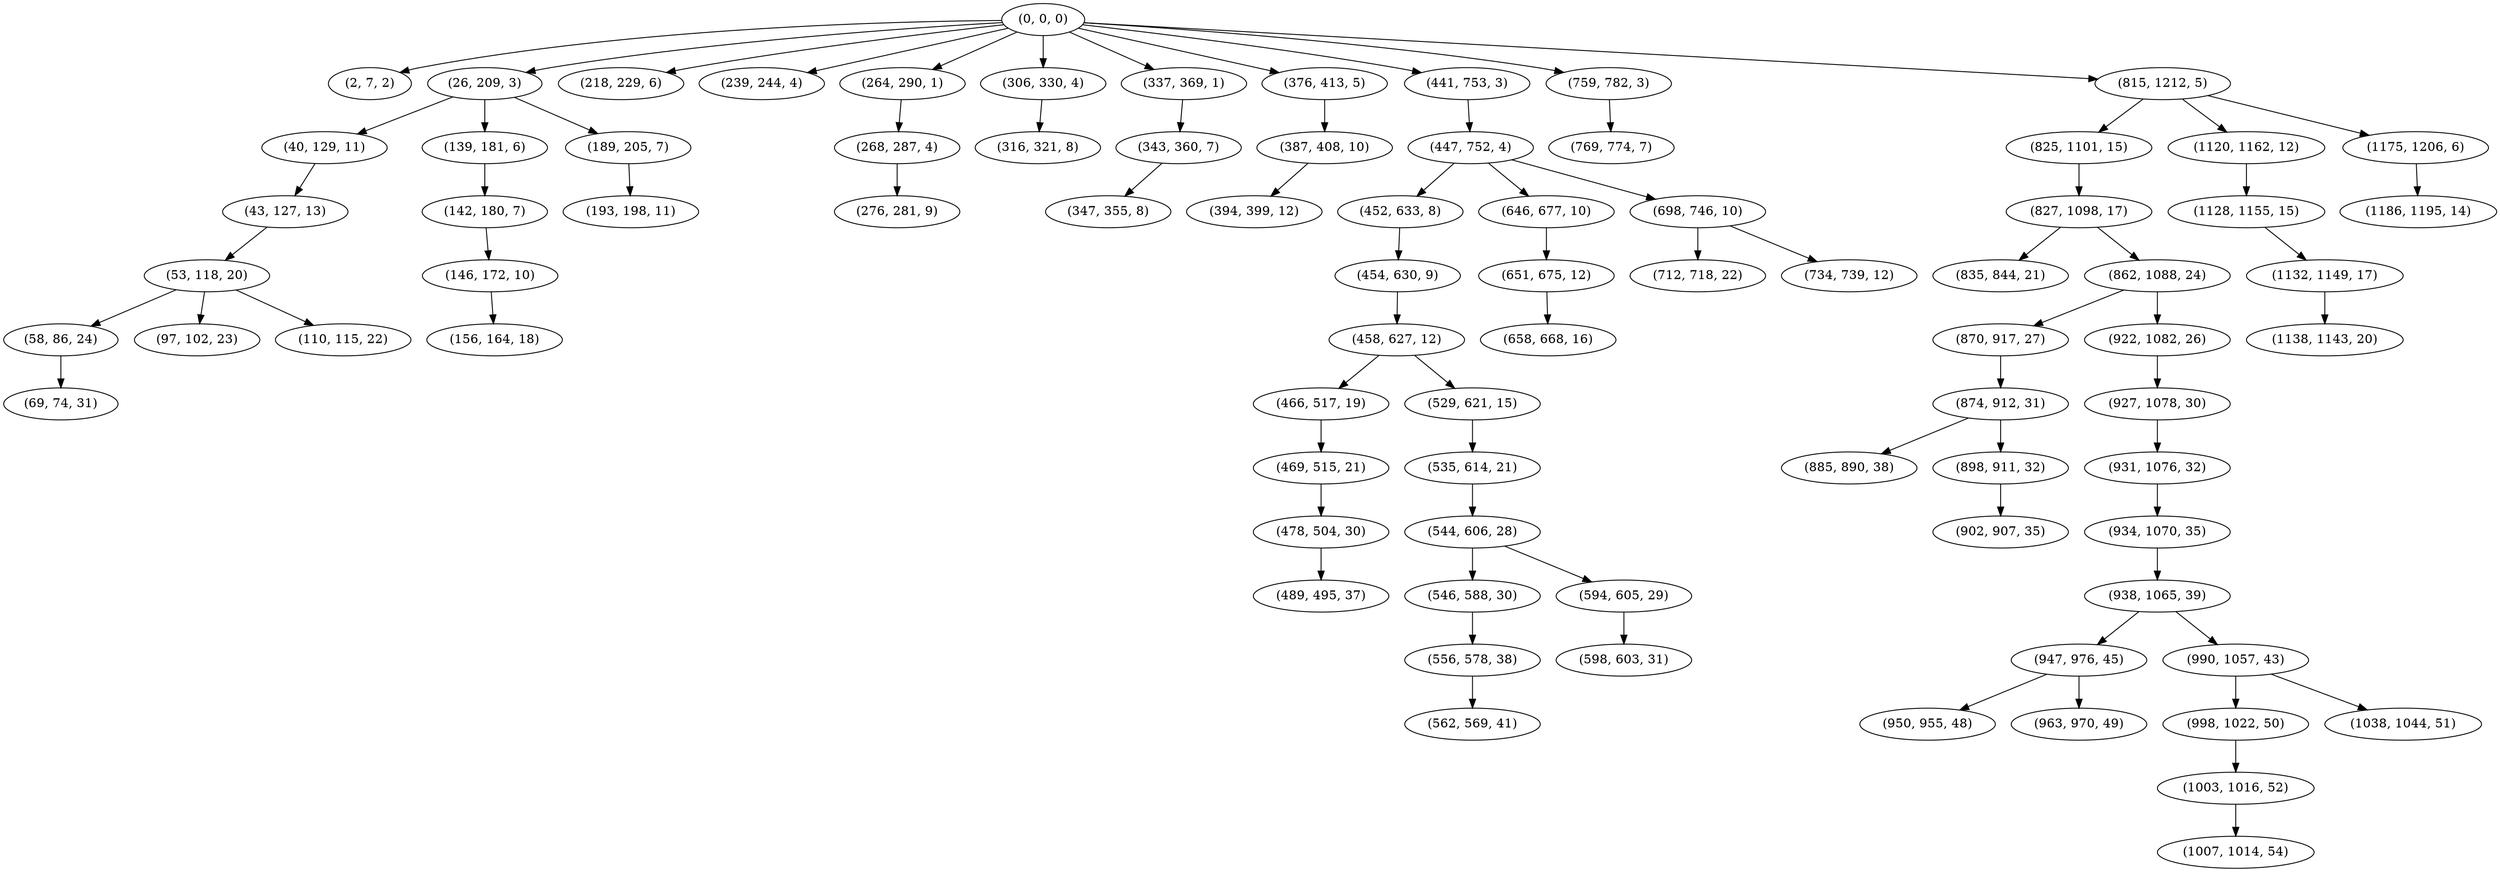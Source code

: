 digraph tree {
    "(0, 0, 0)";
    "(2, 7, 2)";
    "(26, 209, 3)";
    "(40, 129, 11)";
    "(43, 127, 13)";
    "(53, 118, 20)";
    "(58, 86, 24)";
    "(69, 74, 31)";
    "(97, 102, 23)";
    "(110, 115, 22)";
    "(139, 181, 6)";
    "(142, 180, 7)";
    "(146, 172, 10)";
    "(156, 164, 18)";
    "(189, 205, 7)";
    "(193, 198, 11)";
    "(218, 229, 6)";
    "(239, 244, 4)";
    "(264, 290, 1)";
    "(268, 287, 4)";
    "(276, 281, 9)";
    "(306, 330, 4)";
    "(316, 321, 8)";
    "(337, 369, 1)";
    "(343, 360, 7)";
    "(347, 355, 8)";
    "(376, 413, 5)";
    "(387, 408, 10)";
    "(394, 399, 12)";
    "(441, 753, 3)";
    "(447, 752, 4)";
    "(452, 633, 8)";
    "(454, 630, 9)";
    "(458, 627, 12)";
    "(466, 517, 19)";
    "(469, 515, 21)";
    "(478, 504, 30)";
    "(489, 495, 37)";
    "(529, 621, 15)";
    "(535, 614, 21)";
    "(544, 606, 28)";
    "(546, 588, 30)";
    "(556, 578, 38)";
    "(562, 569, 41)";
    "(594, 605, 29)";
    "(598, 603, 31)";
    "(646, 677, 10)";
    "(651, 675, 12)";
    "(658, 668, 16)";
    "(698, 746, 10)";
    "(712, 718, 22)";
    "(734, 739, 12)";
    "(759, 782, 3)";
    "(769, 774, 7)";
    "(815, 1212, 5)";
    "(825, 1101, 15)";
    "(827, 1098, 17)";
    "(835, 844, 21)";
    "(862, 1088, 24)";
    "(870, 917, 27)";
    "(874, 912, 31)";
    "(885, 890, 38)";
    "(898, 911, 32)";
    "(902, 907, 35)";
    "(922, 1082, 26)";
    "(927, 1078, 30)";
    "(931, 1076, 32)";
    "(934, 1070, 35)";
    "(938, 1065, 39)";
    "(947, 976, 45)";
    "(950, 955, 48)";
    "(963, 970, 49)";
    "(990, 1057, 43)";
    "(998, 1022, 50)";
    "(1003, 1016, 52)";
    "(1007, 1014, 54)";
    "(1038, 1044, 51)";
    "(1120, 1162, 12)";
    "(1128, 1155, 15)";
    "(1132, 1149, 17)";
    "(1138, 1143, 20)";
    "(1175, 1206, 6)";
    "(1186, 1195, 14)";
    "(0, 0, 0)" -> "(2, 7, 2)";
    "(0, 0, 0)" -> "(26, 209, 3)";
    "(0, 0, 0)" -> "(218, 229, 6)";
    "(0, 0, 0)" -> "(239, 244, 4)";
    "(0, 0, 0)" -> "(264, 290, 1)";
    "(0, 0, 0)" -> "(306, 330, 4)";
    "(0, 0, 0)" -> "(337, 369, 1)";
    "(0, 0, 0)" -> "(376, 413, 5)";
    "(0, 0, 0)" -> "(441, 753, 3)";
    "(0, 0, 0)" -> "(759, 782, 3)";
    "(0, 0, 0)" -> "(815, 1212, 5)";
    "(26, 209, 3)" -> "(40, 129, 11)";
    "(26, 209, 3)" -> "(139, 181, 6)";
    "(26, 209, 3)" -> "(189, 205, 7)";
    "(40, 129, 11)" -> "(43, 127, 13)";
    "(43, 127, 13)" -> "(53, 118, 20)";
    "(53, 118, 20)" -> "(58, 86, 24)";
    "(53, 118, 20)" -> "(97, 102, 23)";
    "(53, 118, 20)" -> "(110, 115, 22)";
    "(58, 86, 24)" -> "(69, 74, 31)";
    "(139, 181, 6)" -> "(142, 180, 7)";
    "(142, 180, 7)" -> "(146, 172, 10)";
    "(146, 172, 10)" -> "(156, 164, 18)";
    "(189, 205, 7)" -> "(193, 198, 11)";
    "(264, 290, 1)" -> "(268, 287, 4)";
    "(268, 287, 4)" -> "(276, 281, 9)";
    "(306, 330, 4)" -> "(316, 321, 8)";
    "(337, 369, 1)" -> "(343, 360, 7)";
    "(343, 360, 7)" -> "(347, 355, 8)";
    "(376, 413, 5)" -> "(387, 408, 10)";
    "(387, 408, 10)" -> "(394, 399, 12)";
    "(441, 753, 3)" -> "(447, 752, 4)";
    "(447, 752, 4)" -> "(452, 633, 8)";
    "(447, 752, 4)" -> "(646, 677, 10)";
    "(447, 752, 4)" -> "(698, 746, 10)";
    "(452, 633, 8)" -> "(454, 630, 9)";
    "(454, 630, 9)" -> "(458, 627, 12)";
    "(458, 627, 12)" -> "(466, 517, 19)";
    "(458, 627, 12)" -> "(529, 621, 15)";
    "(466, 517, 19)" -> "(469, 515, 21)";
    "(469, 515, 21)" -> "(478, 504, 30)";
    "(478, 504, 30)" -> "(489, 495, 37)";
    "(529, 621, 15)" -> "(535, 614, 21)";
    "(535, 614, 21)" -> "(544, 606, 28)";
    "(544, 606, 28)" -> "(546, 588, 30)";
    "(544, 606, 28)" -> "(594, 605, 29)";
    "(546, 588, 30)" -> "(556, 578, 38)";
    "(556, 578, 38)" -> "(562, 569, 41)";
    "(594, 605, 29)" -> "(598, 603, 31)";
    "(646, 677, 10)" -> "(651, 675, 12)";
    "(651, 675, 12)" -> "(658, 668, 16)";
    "(698, 746, 10)" -> "(712, 718, 22)";
    "(698, 746, 10)" -> "(734, 739, 12)";
    "(759, 782, 3)" -> "(769, 774, 7)";
    "(815, 1212, 5)" -> "(825, 1101, 15)";
    "(815, 1212, 5)" -> "(1120, 1162, 12)";
    "(815, 1212, 5)" -> "(1175, 1206, 6)";
    "(825, 1101, 15)" -> "(827, 1098, 17)";
    "(827, 1098, 17)" -> "(835, 844, 21)";
    "(827, 1098, 17)" -> "(862, 1088, 24)";
    "(862, 1088, 24)" -> "(870, 917, 27)";
    "(862, 1088, 24)" -> "(922, 1082, 26)";
    "(870, 917, 27)" -> "(874, 912, 31)";
    "(874, 912, 31)" -> "(885, 890, 38)";
    "(874, 912, 31)" -> "(898, 911, 32)";
    "(898, 911, 32)" -> "(902, 907, 35)";
    "(922, 1082, 26)" -> "(927, 1078, 30)";
    "(927, 1078, 30)" -> "(931, 1076, 32)";
    "(931, 1076, 32)" -> "(934, 1070, 35)";
    "(934, 1070, 35)" -> "(938, 1065, 39)";
    "(938, 1065, 39)" -> "(947, 976, 45)";
    "(938, 1065, 39)" -> "(990, 1057, 43)";
    "(947, 976, 45)" -> "(950, 955, 48)";
    "(947, 976, 45)" -> "(963, 970, 49)";
    "(990, 1057, 43)" -> "(998, 1022, 50)";
    "(990, 1057, 43)" -> "(1038, 1044, 51)";
    "(998, 1022, 50)" -> "(1003, 1016, 52)";
    "(1003, 1016, 52)" -> "(1007, 1014, 54)";
    "(1120, 1162, 12)" -> "(1128, 1155, 15)";
    "(1128, 1155, 15)" -> "(1132, 1149, 17)";
    "(1132, 1149, 17)" -> "(1138, 1143, 20)";
    "(1175, 1206, 6)" -> "(1186, 1195, 14)";
}
